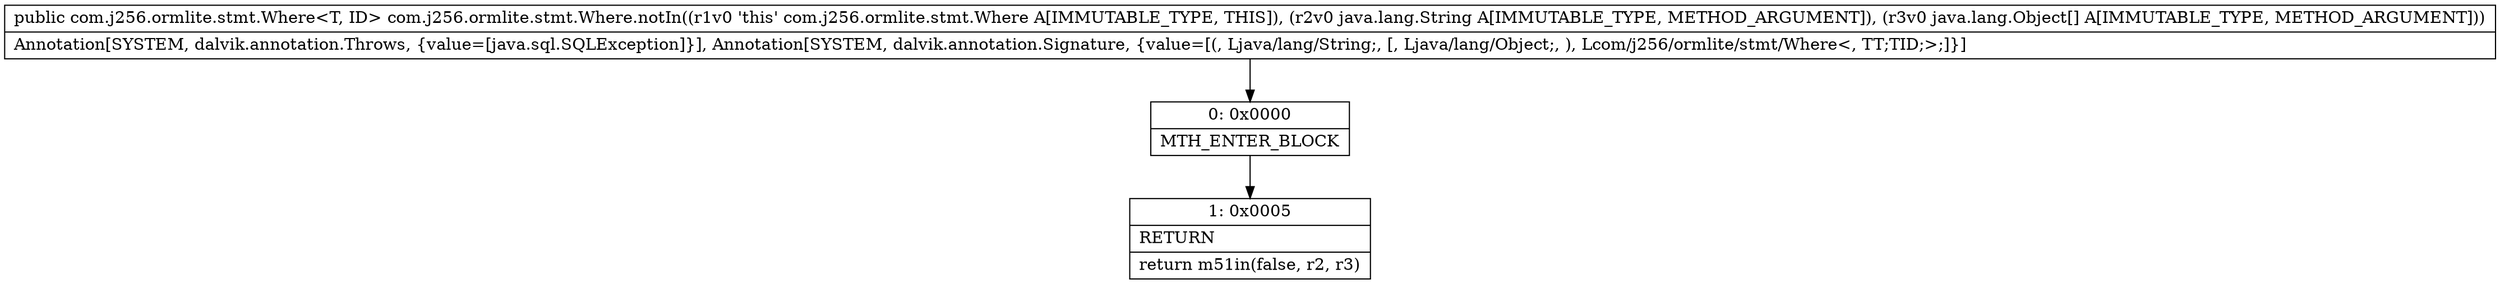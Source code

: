 digraph "CFG forcom.j256.ormlite.stmt.Where.notIn(Ljava\/lang\/String;[Ljava\/lang\/Object;)Lcom\/j256\/ormlite\/stmt\/Where;" {
Node_0 [shape=record,label="{0\:\ 0x0000|MTH_ENTER_BLOCK\l}"];
Node_1 [shape=record,label="{1\:\ 0x0005|RETURN\l|return m51in(false, r2, r3)\l}"];
MethodNode[shape=record,label="{public com.j256.ormlite.stmt.Where\<T, ID\> com.j256.ormlite.stmt.Where.notIn((r1v0 'this' com.j256.ormlite.stmt.Where A[IMMUTABLE_TYPE, THIS]), (r2v0 java.lang.String A[IMMUTABLE_TYPE, METHOD_ARGUMENT]), (r3v0 java.lang.Object[] A[IMMUTABLE_TYPE, METHOD_ARGUMENT]))  | Annotation[SYSTEM, dalvik.annotation.Throws, \{value=[java.sql.SQLException]\}], Annotation[SYSTEM, dalvik.annotation.Signature, \{value=[(, Ljava\/lang\/String;, [, Ljava\/lang\/Object;, ), Lcom\/j256\/ormlite\/stmt\/Where\<, TT;TID;\>;]\}]\l}"];
MethodNode -> Node_0;
Node_0 -> Node_1;
}

